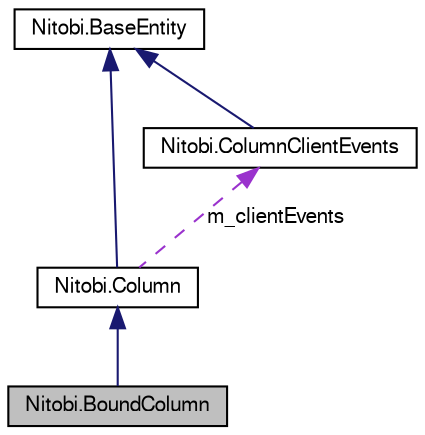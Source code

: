digraph G
{
  bgcolor="transparent";
  edge [fontname="FreeSans",fontsize=10,labelfontname="FreeSans",labelfontsize=10];
  node [fontname="FreeSans",fontsize=10,shape=record];
  Node1 [label="Nitobi.BoundColumn",height=0.2,width=0.4,color="black", fillcolor="grey75", style="filled" fontcolor="black"];
  Node2 -> Node1 [dir=back,color="midnightblue",fontsize=10,style="solid",fontname="FreeSans"];
  Node2 [label="Nitobi.Column",height=0.2,width=0.4,color="black",URL="$class_nitobi_1_1_column.html"];
  Node3 -> Node2 [dir=back,color="midnightblue",fontsize=10,style="solid",fontname="FreeSans"];
  Node3 [label="Nitobi.BaseEntity",height=0.2,width=0.4,color="black",URL="$class_nitobi_1_1_base_entity.html"];
  Node4 -> Node2 [dir=back,color="darkorchid3",fontsize=10,style="dashed",label="m_clientEvents",fontname="FreeSans"];
  Node4 [label="Nitobi.ColumnClientEvents",height=0.2,width=0.4,color="black",URL="$class_nitobi_1_1_column_client_events.html"];
  Node3 -> Node4 [dir=back,color="midnightblue",fontsize=10,style="solid",fontname="FreeSans"];
}
